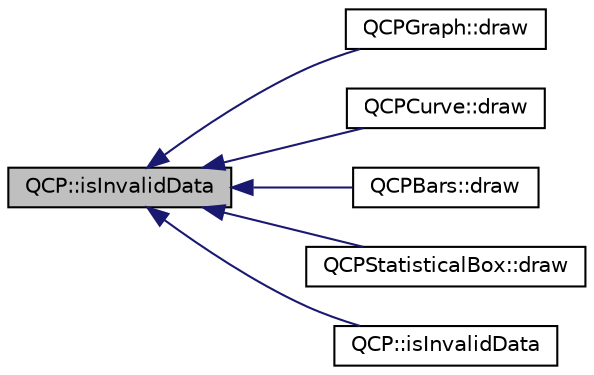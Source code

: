digraph "QCP::isInvalidData"
{
  edge [fontname="Helvetica",fontsize="10",labelfontname="Helvetica",labelfontsize="10"];
  node [fontname="Helvetica",fontsize="10",shape=record];
  rankdir="LR";
  Node23 [label="QCP::isInvalidData",height=0.2,width=0.4,color="black", fillcolor="grey75", style="filled", fontcolor="black"];
  Node23 -> Node24 [dir="back",color="midnightblue",fontsize="10",style="solid",fontname="Helvetica"];
  Node24 [label="QCPGraph::draw",height=0.2,width=0.4,color="black", fillcolor="white", style="filled",URL="$class_q_c_p_graph.html#a659218cc62c2a7786213d9dd429c1c8d"];
  Node23 -> Node25 [dir="back",color="midnightblue",fontsize="10",style="solid",fontname="Helvetica"];
  Node25 [label="QCPCurve::draw",height=0.2,width=0.4,color="black", fillcolor="white", style="filled",URL="$class_q_c_p_curve.html#a2361302d2fc6ec669849bd3bca00c4b2"];
  Node23 -> Node26 [dir="back",color="midnightblue",fontsize="10",style="solid",fontname="Helvetica"];
  Node26 [label="QCPBars::draw",height=0.2,width=0.4,color="black", fillcolor="white", style="filled",URL="$class_q_c_p_bars.html#a42b894e34dac799f90ff3700706b31df"];
  Node23 -> Node27 [dir="back",color="midnightblue",fontsize="10",style="solid",fontname="Helvetica"];
  Node27 [label="QCPStatisticalBox::draw",height=0.2,width=0.4,color="black", fillcolor="white", style="filled",URL="$class_q_c_p_statistical_box.html#a753b62761217dd6b92f8a29e286a1317"];
  Node23 -> Node28 [dir="back",color="midnightblue",fontsize="10",style="solid",fontname="Helvetica"];
  Node28 [label="QCP::isInvalidData",height=0.2,width=0.4,color="black", fillcolor="white", style="filled",URL="$namespace_q_c_p.html#a728903e5c3dd17847bee280f4005496f"];
}
